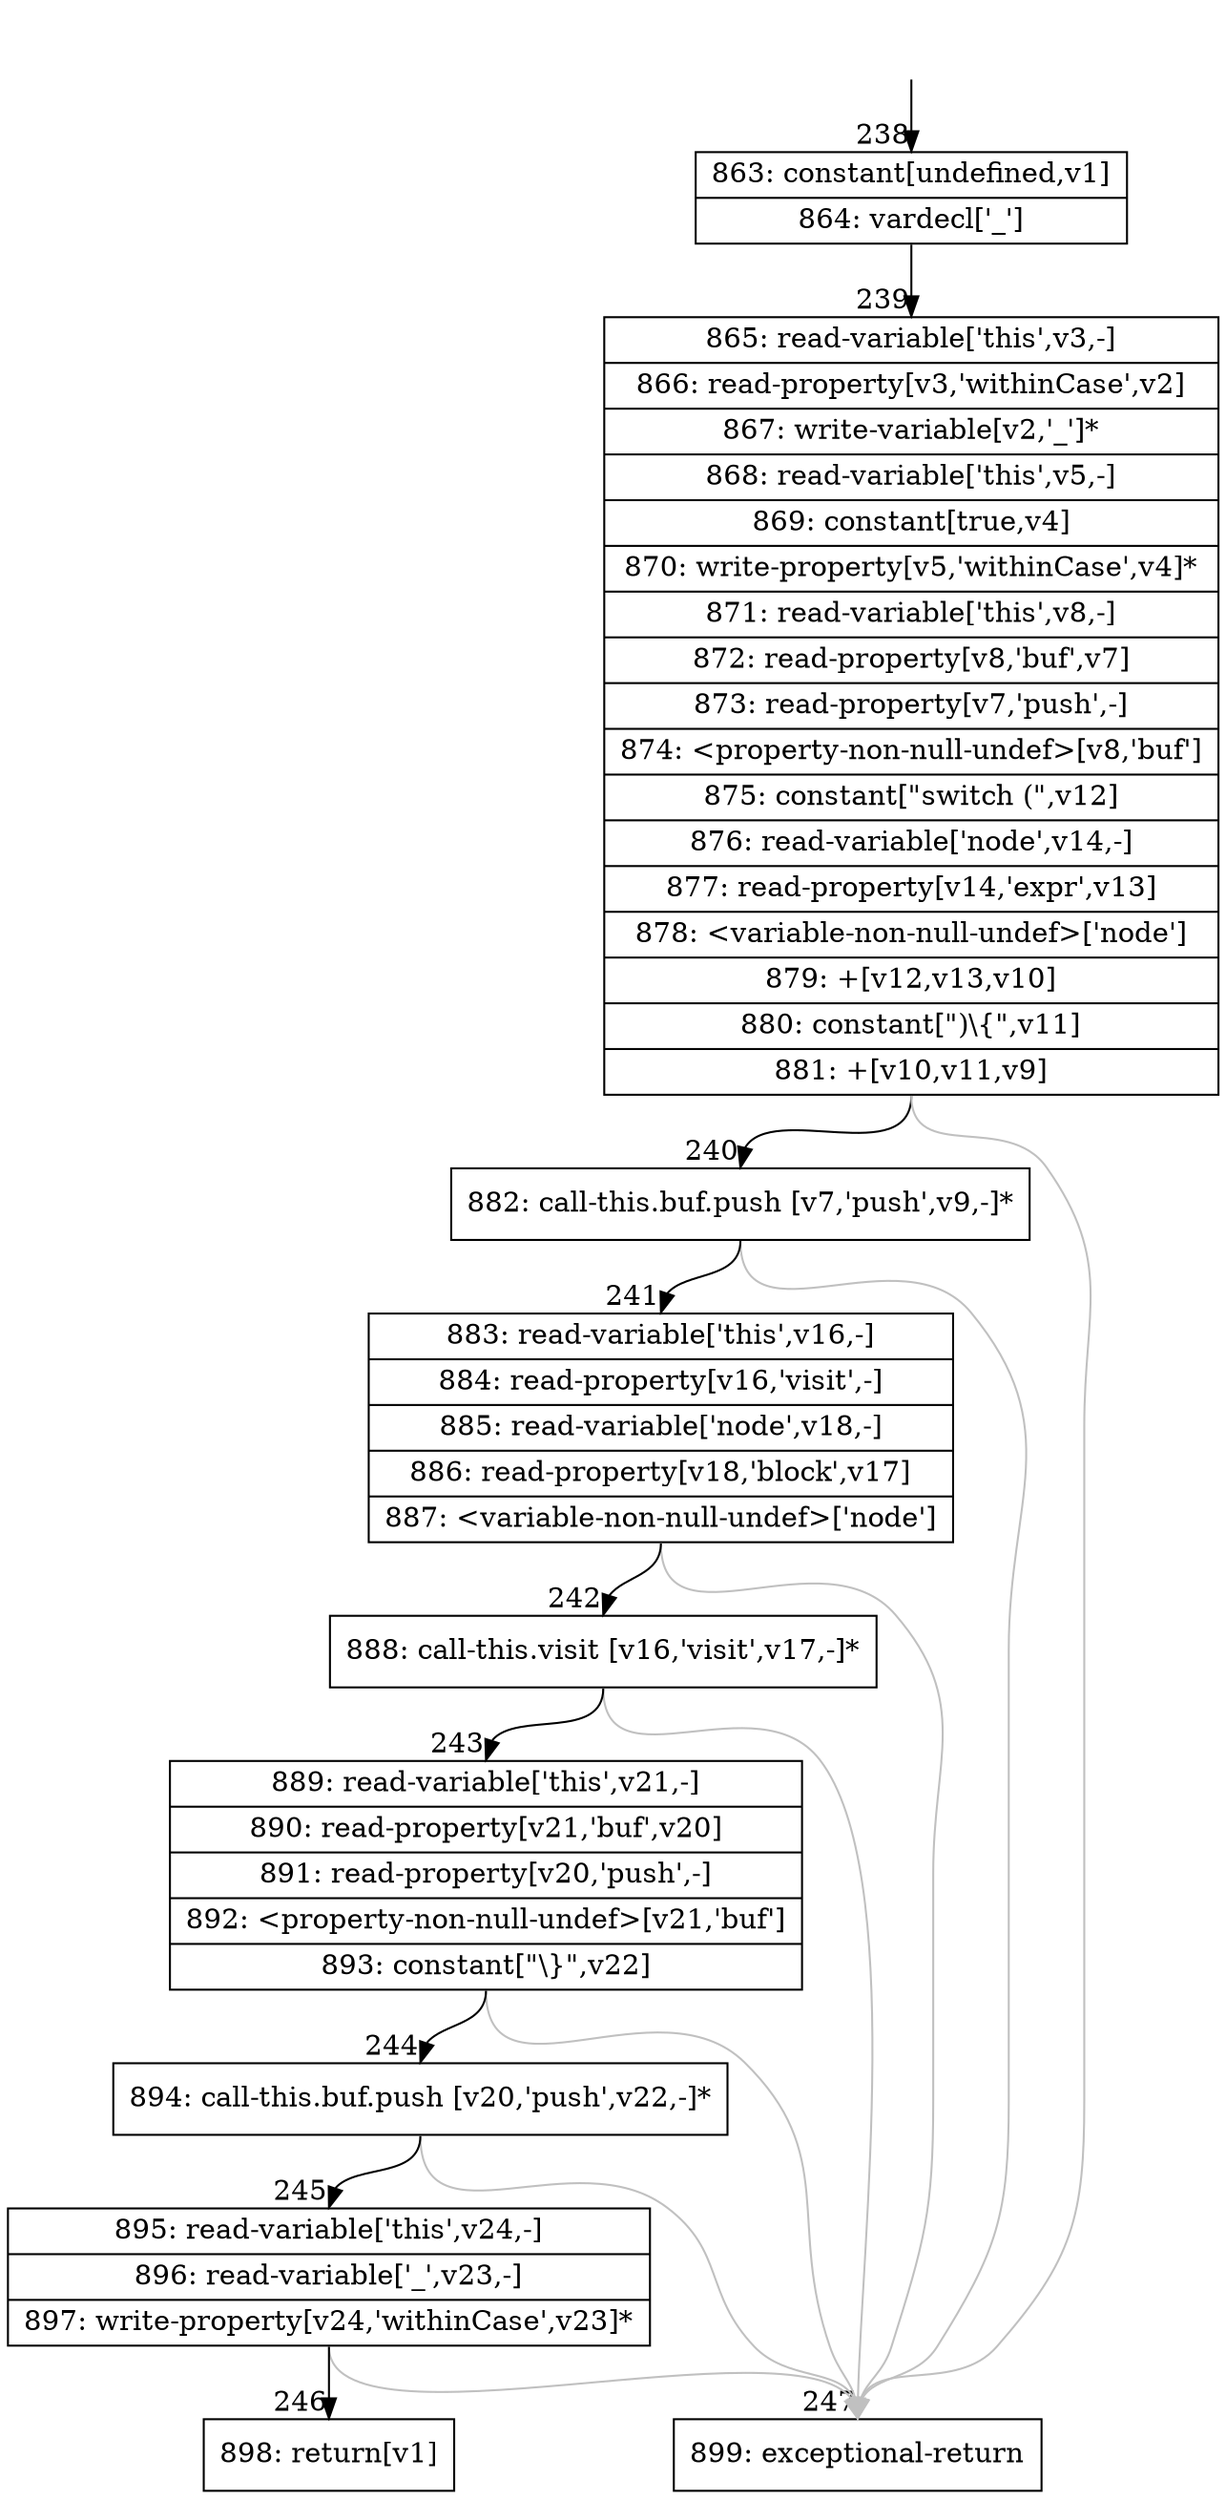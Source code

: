 digraph {
rankdir="TD"
BB_entry18[shape=none,label=""];
BB_entry18 -> BB238 [tailport=s, headport=n, headlabel="    238"]
BB238 [shape=record label="{863: constant[undefined,v1]|864: vardecl['_']}" ] 
BB238 -> BB239 [tailport=s, headport=n, headlabel="      239"]
BB239 [shape=record label="{865: read-variable['this',v3,-]|866: read-property[v3,'withinCase',v2]|867: write-variable[v2,'_']*|868: read-variable['this',v5,-]|869: constant[true,v4]|870: write-property[v5,'withinCase',v4]*|871: read-variable['this',v8,-]|872: read-property[v8,'buf',v7]|873: read-property[v7,'push',-]|874: \<property-non-null-undef\>[v8,'buf']|875: constant[\"switch (\",v12]|876: read-variable['node',v14,-]|877: read-property[v14,'expr',v13]|878: \<variable-non-null-undef\>['node']|879: +[v12,v13,v10]|880: constant[\")\\\{\",v11]|881: +[v10,v11,v9]}" ] 
BB239 -> BB240 [tailport=s, headport=n, headlabel="      240"]
BB239 -> BB247 [tailport=s, headport=n, color=gray, headlabel="      247"]
BB240 [shape=record label="{882: call-this.buf.push [v7,'push',v9,-]*}" ] 
BB240 -> BB241 [tailport=s, headport=n, headlabel="      241"]
BB240 -> BB247 [tailport=s, headport=n, color=gray]
BB241 [shape=record label="{883: read-variable['this',v16,-]|884: read-property[v16,'visit',-]|885: read-variable['node',v18,-]|886: read-property[v18,'block',v17]|887: \<variable-non-null-undef\>['node']}" ] 
BB241 -> BB242 [tailport=s, headport=n, headlabel="      242"]
BB241 -> BB247 [tailport=s, headport=n, color=gray]
BB242 [shape=record label="{888: call-this.visit [v16,'visit',v17,-]*}" ] 
BB242 -> BB243 [tailport=s, headport=n, headlabel="      243"]
BB242 -> BB247 [tailport=s, headport=n, color=gray]
BB243 [shape=record label="{889: read-variable['this',v21,-]|890: read-property[v21,'buf',v20]|891: read-property[v20,'push',-]|892: \<property-non-null-undef\>[v21,'buf']|893: constant[\"\\\}\",v22]}" ] 
BB243 -> BB244 [tailport=s, headport=n, headlabel="      244"]
BB243 -> BB247 [tailport=s, headport=n, color=gray]
BB244 [shape=record label="{894: call-this.buf.push [v20,'push',v22,-]*}" ] 
BB244 -> BB245 [tailport=s, headport=n, headlabel="      245"]
BB244 -> BB247 [tailport=s, headport=n, color=gray]
BB245 [shape=record label="{895: read-variable['this',v24,-]|896: read-variable['_',v23,-]|897: write-property[v24,'withinCase',v23]*}" ] 
BB245 -> BB246 [tailport=s, headport=n, headlabel="      246"]
BB245 -> BB247 [tailport=s, headport=n, color=gray]
BB246 [shape=record label="{898: return[v1]}" ] 
BB247 [shape=record label="{899: exceptional-return}" ] 
//#$~ 242
}
